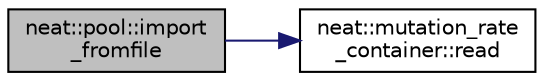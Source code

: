 digraph "neat::pool::import_fromfile"
{
 // LATEX_PDF_SIZE
  edge [fontname="Helvetica",fontsize="10",labelfontname="Helvetica",labelfontsize="10"];
  node [fontname="Helvetica",fontsize="10",shape=record];
  rankdir="LR";
  Node1 [label="neat::pool::import\l_fromfile",height=0.2,width=0.4,color="black", fillcolor="grey75", style="filled", fontcolor="black",tooltip=" "];
  Node1 -> Node2 [color="midnightblue",fontsize="10",style="solid",fontname="Helvetica"];
  Node2 [label="neat::mutation_rate\l_container::read",height=0.2,width=0.4,color="black", fillcolor="white", style="filled",URL="$structneat_1_1mutation__rate__container.html#afeaa2325ca22c0b1f54f30bff2d4afed",tooltip=" "];
}
